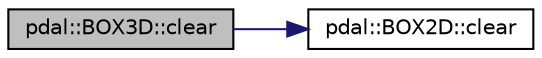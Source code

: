 digraph "pdal::BOX3D::clear"
{
  edge [fontname="Helvetica",fontsize="10",labelfontname="Helvetica",labelfontsize="10"];
  node [fontname="Helvetica",fontsize="10",shape=record];
  rankdir="LR";
  Node1 [label="pdal::BOX3D::clear",height=0.2,width=0.4,color="black", fillcolor="grey75", style="filled", fontcolor="black"];
  Node1 -> Node2 [color="midnightblue",fontsize="10",style="solid",fontname="Helvetica"];
  Node2 [label="pdal::BOX2D::clear",height=0.2,width=0.4,color="black", fillcolor="white", style="filled",URL="$classpdal_1_1BOX2D.html#a299dd7a0eb6878ba584f6ae3608c22f1"];
}
